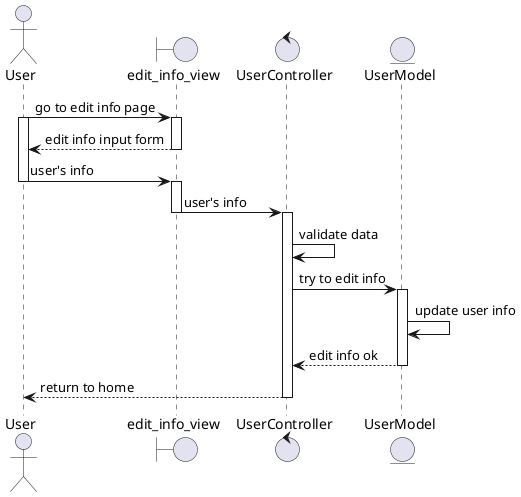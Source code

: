 @startuml
actor User
boundary edit_info_view
control UserController
entity UserModel

User -> edit_info_view : go to edit info page
activate User
activate edit_info_view
edit_info_view --> User : edit info input form
deactivate edit_info_view
User -> edit_info_view : user's info
deactivate User
activate edit_info_view
edit_info_view -> UserController: user's info
deactivate edit_info_view
activate UserController
UserController -> UserController : validate data
UserController -> UserModel : try to edit info
activate UserModel
UserModel->UserModel:update user info
UserModel --> UserController : edit info ok
deactivate UserModel
UserController --> User: return to home
deactivate UserController

@enduml